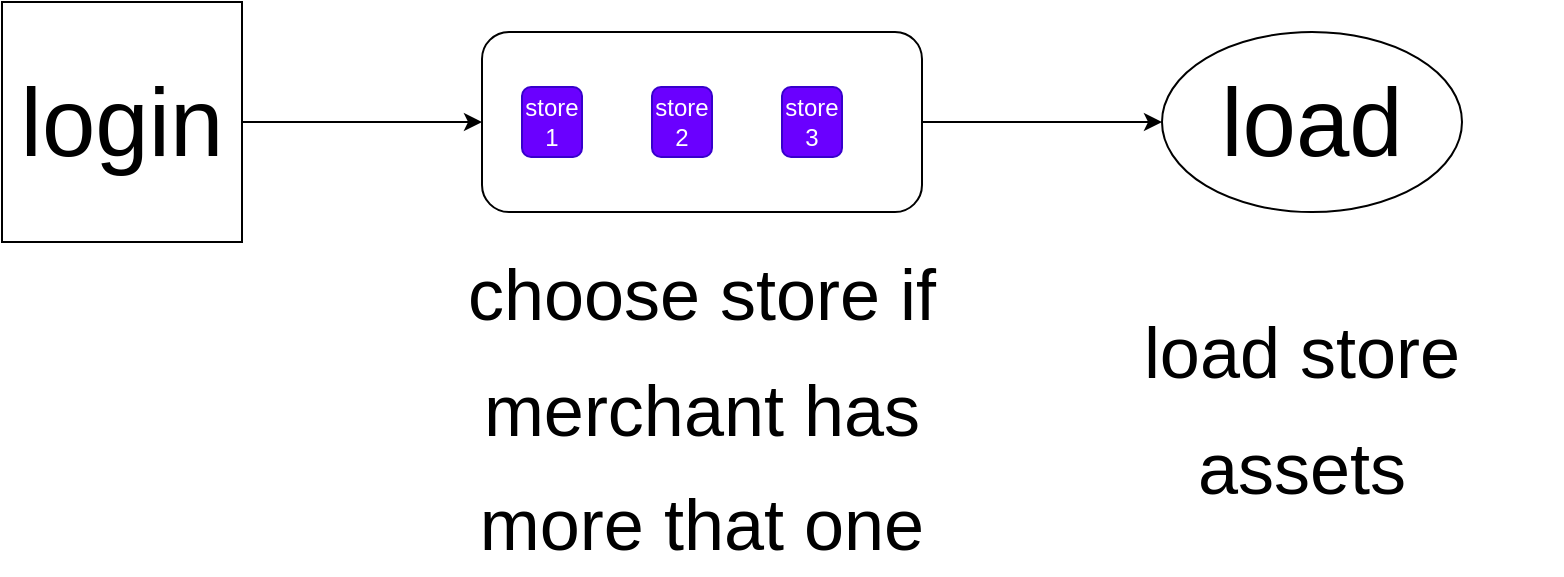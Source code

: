 <mxfile>
    <diagram id="ArZmx5BkxGiaWEPPxzzU" name="Page-1">
        <mxGraphModel dx="935" dy="525" grid="1" gridSize="10" guides="1" tooltips="1" connect="1" arrows="1" fold="1" page="1" pageScale="1" pageWidth="850" pageHeight="1100" math="0" shadow="0">
            <root>
                <mxCell id="0"/>
                <mxCell id="1" parent="0"/>
                <mxCell id="11" style="edgeStyle=none;html=1;entryX=0;entryY=0.5;entryDx=0;entryDy=0;fontSize=48;" edge="1" parent="1" source="2" target="8">
                    <mxGeometry relative="1" as="geometry"/>
                </mxCell>
                <mxCell id="2" value="&lt;font style=&quot;font-size: 48px;&quot;&gt;login&lt;/font&gt;" style="whiteSpace=wrap;html=1;aspect=fixed;align=center;" parent="1" vertex="1">
                    <mxGeometry x="60" y="90" width="120" height="120" as="geometry"/>
                </mxCell>
                <mxCell id="10" value="" style="group" vertex="1" connectable="0" parent="1">
                    <mxGeometry x="300" y="105" width="220" height="90" as="geometry"/>
                </mxCell>
                <mxCell id="8" value="" style="rounded=1;whiteSpace=wrap;html=1;fontSize=48;" vertex="1" parent="10">
                    <mxGeometry width="220" height="90" as="geometry"/>
                </mxCell>
                <mxCell id="3" value="store 1" style="rounded=1;whiteSpace=wrap;html=1;fillColor=#6a00ff;fontColor=#ffffff;strokeColor=#3700CC;" parent="10" vertex="1">
                    <mxGeometry x="20" y="27.5" width="30" height="35" as="geometry"/>
                </mxCell>
                <mxCell id="6" value="store 3" style="rounded=1;whiteSpace=wrap;html=1;fillColor=#6a00ff;fontColor=#ffffff;strokeColor=#3700CC;" vertex="1" parent="10">
                    <mxGeometry x="150" y="27.5" width="30" height="35" as="geometry"/>
                </mxCell>
                <mxCell id="5" value="store 2" style="rounded=1;whiteSpace=wrap;html=1;fillColor=#6a00ff;fontColor=#ffffff;strokeColor=#3700CC;" vertex="1" parent="10">
                    <mxGeometry x="85" y="27.5" width="30" height="35" as="geometry"/>
                </mxCell>
                <mxCell id="12" value="load" style="ellipse;whiteSpace=wrap;html=1;fontSize=48;" vertex="1" parent="1">
                    <mxGeometry x="640" y="105" width="150" height="90" as="geometry"/>
                </mxCell>
                <mxCell id="13" style="edgeStyle=none;html=1;entryX=0;entryY=0.5;entryDx=0;entryDy=0;fontSize=48;" edge="1" parent="1" source="8" target="12">
                    <mxGeometry relative="1" as="geometry"/>
                </mxCell>
                <mxCell id="14" value="&lt;font style=&quot;font-size: 36px;&quot;&gt;choose store if merchant has more that one&lt;/font&gt;" style="text;strokeColor=none;align=center;fillColor=none;html=1;verticalAlign=middle;whiteSpace=wrap;rounded=0;fontSize=48;" vertex="1" parent="1">
                    <mxGeometry x="280" y="250" width="260" height="80" as="geometry"/>
                </mxCell>
                <mxCell id="15" value="&lt;span style=&quot;font-size: 36px;&quot;&gt;load store assets&lt;/span&gt;" style="text;strokeColor=none;align=center;fillColor=none;html=1;verticalAlign=middle;whiteSpace=wrap;rounded=0;fontSize=48;" vertex="1" parent="1">
                    <mxGeometry x="580" y="250" width="260" height="80" as="geometry"/>
                </mxCell>
            </root>
        </mxGraphModel>
    </diagram>
</mxfile>